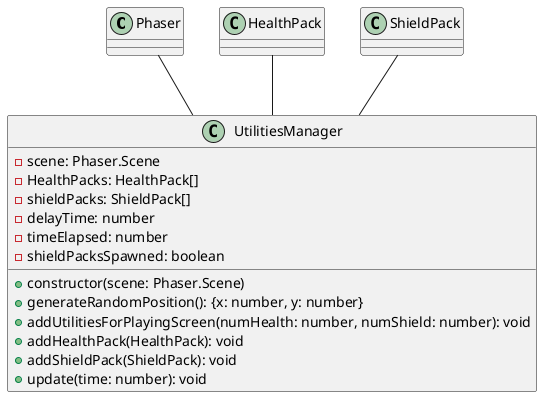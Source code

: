 @startuml

class Phaser
class HealthPack
class ShieldPack
class UtilitiesManager {
  - scene: Phaser.Scene
  - HealthPacks: HealthPack[]
  - shieldPacks: ShieldPack[]
  - delayTime: number
  - timeElapsed: number
  - shieldPacksSpawned: boolean
  + constructor(scene: Phaser.Scene)
  + generateRandomPosition(): {x: number, y: number}
  + addUtilitiesForPlayingScreen(numHealth: number, numShield: number): void
  + addHealthPack(HealthPack): void
  + addShieldPack(ShieldPack): void
  + update(time: number): void
}

class HealthPack
class ShieldPack

Phaser -- UtilitiesManager
HealthPack -- UtilitiesManager
ShieldPack -- UtilitiesManager

@enduml

